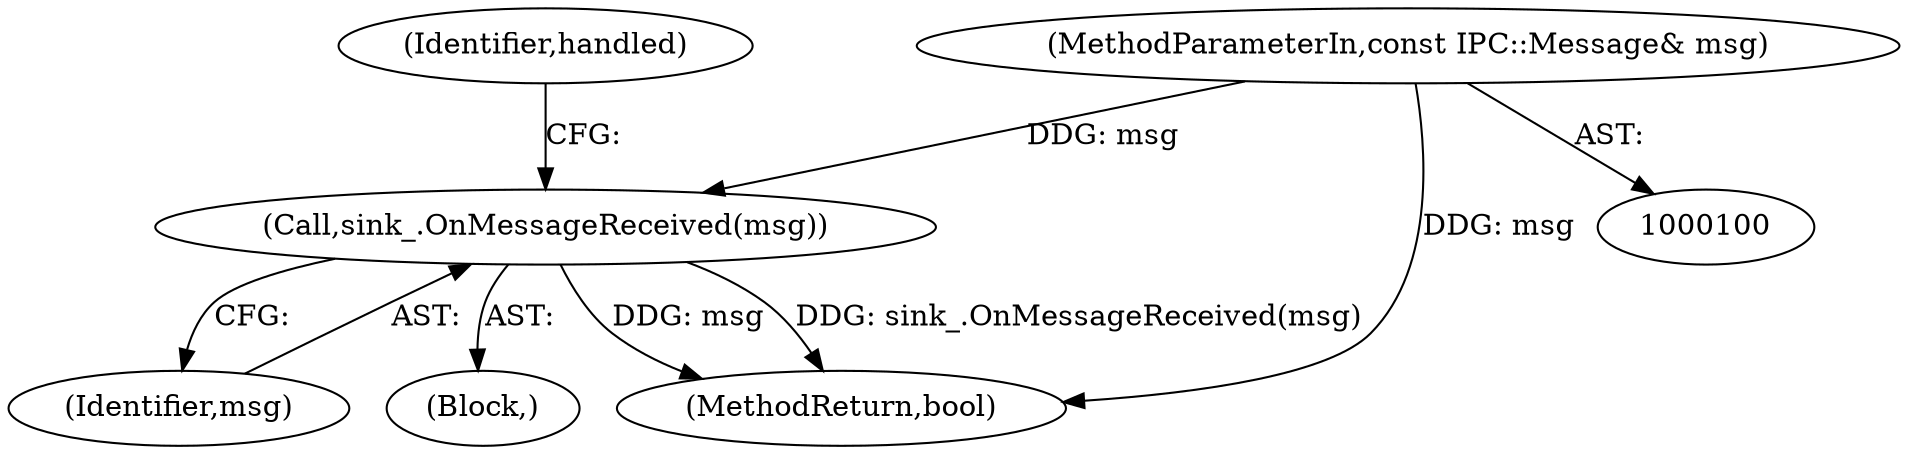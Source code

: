 digraph "0_Chrome_744c2a2d90c3c9a33c818e1ea4b7ccb5010663a0_16@API" {
"1000103" [label="(Call,sink_.OnMessageReceived(msg))"];
"1000101" [label="(MethodParameterIn,const IPC::Message& msg)"];
"1000101" [label="(MethodParameterIn,const IPC::Message& msg)"];
"1000104" [label="(Identifier,msg)"];
"1000107" [label="(Identifier,handled)"];
"1000103" [label="(Call,sink_.OnMessageReceived(msg))"];
"1000102" [label="(Block,)"];
"1000115" [label="(MethodReturn,bool)"];
"1000103" -> "1000102"  [label="AST: "];
"1000103" -> "1000104"  [label="CFG: "];
"1000104" -> "1000103"  [label="AST: "];
"1000107" -> "1000103"  [label="CFG: "];
"1000103" -> "1000115"  [label="DDG: msg"];
"1000103" -> "1000115"  [label="DDG: sink_.OnMessageReceived(msg)"];
"1000101" -> "1000103"  [label="DDG: msg"];
"1000101" -> "1000100"  [label="AST: "];
"1000101" -> "1000115"  [label="DDG: msg"];
}
